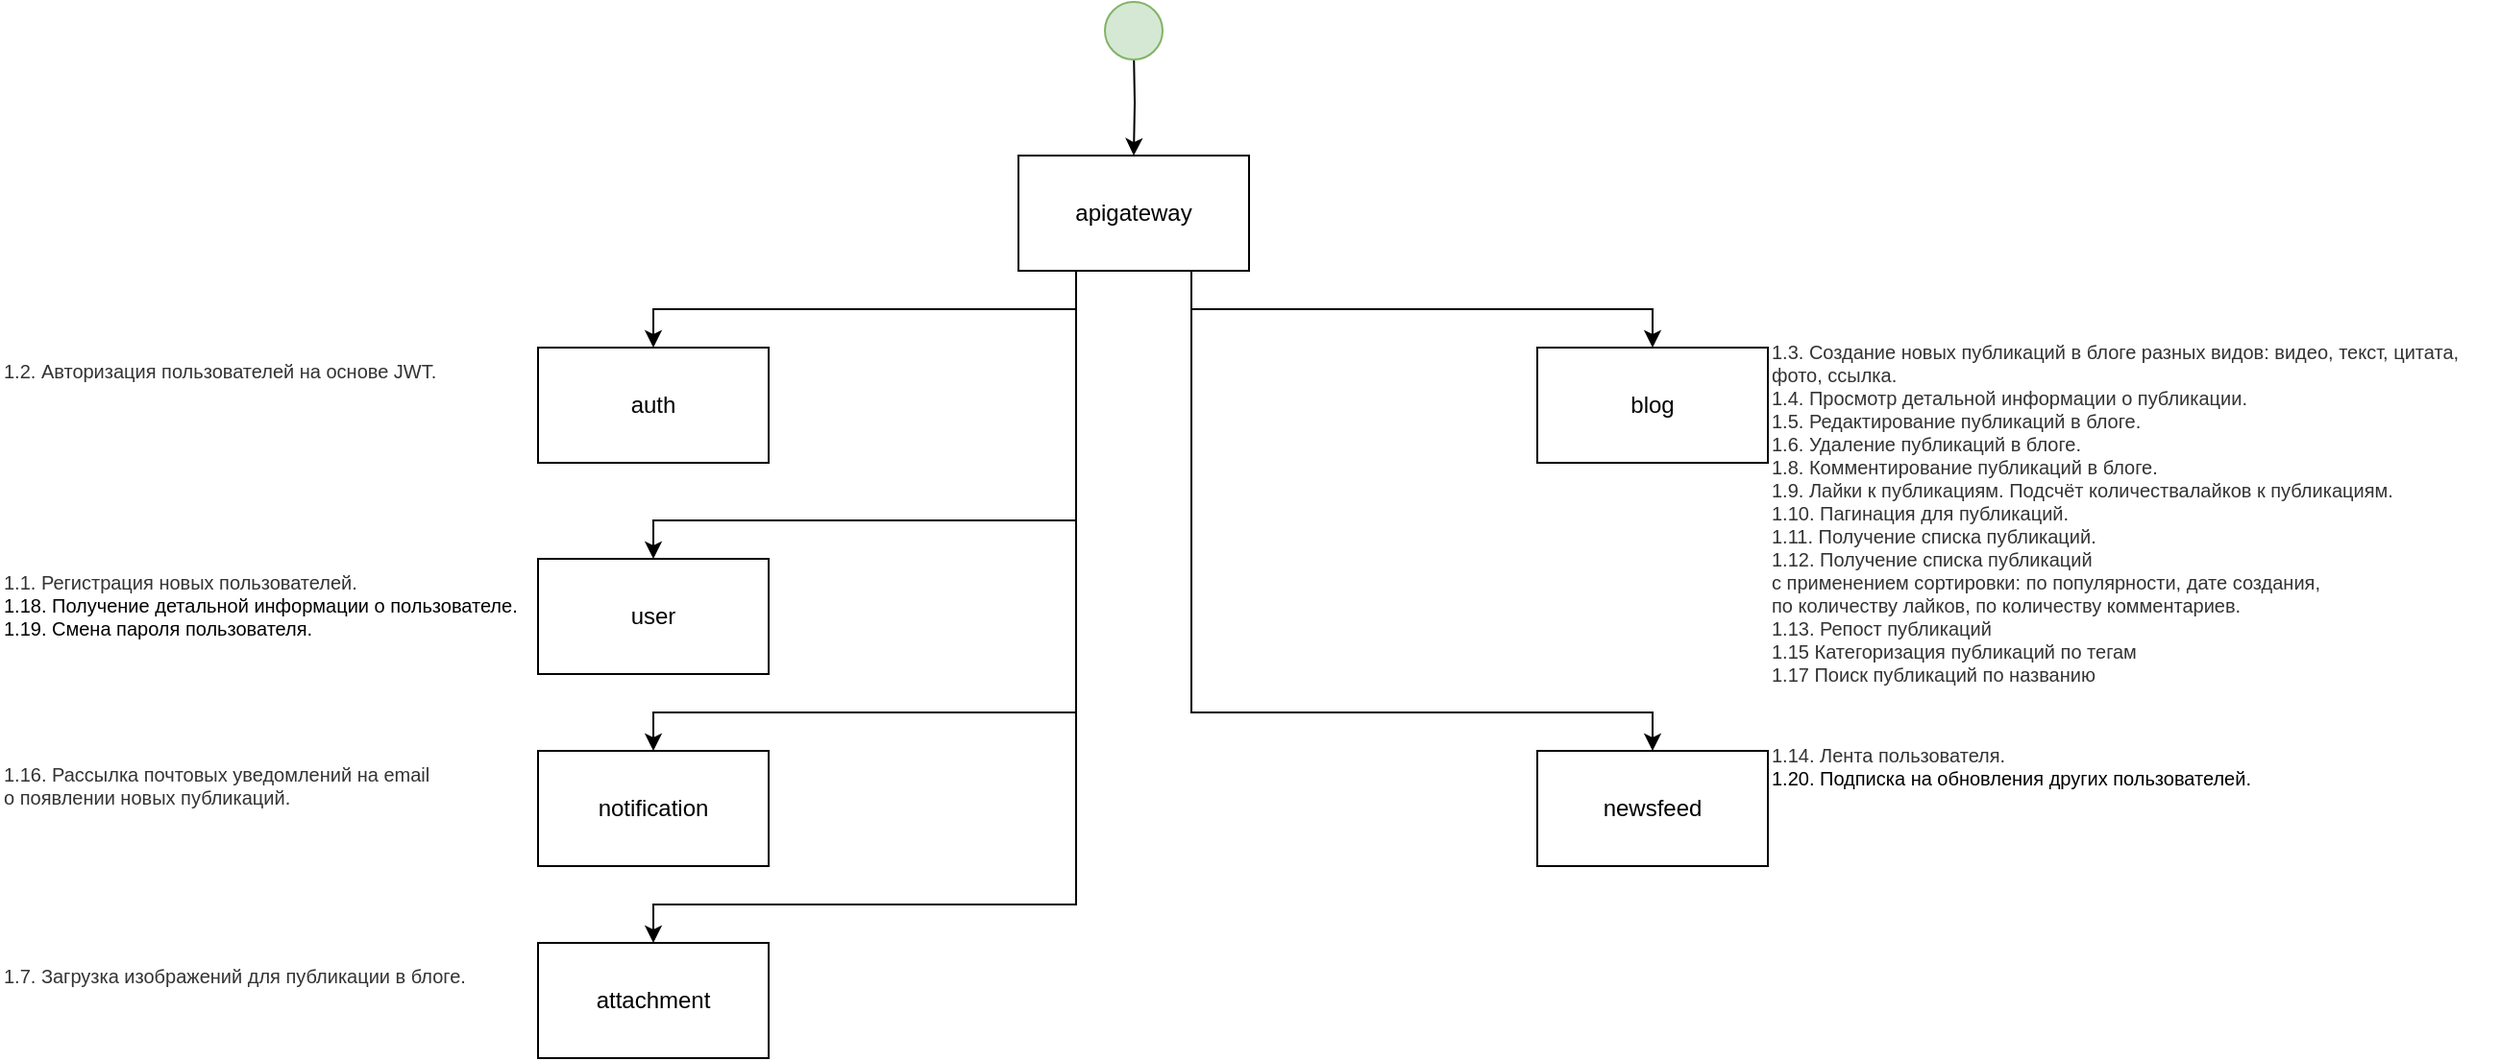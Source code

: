 <mxfile version="22.1.11" type="device">
  <diagram name="Страница — 1" id="tRLez7SjLqnH3kQzTbfm">
    <mxGraphModel dx="1781" dy="552" grid="1" gridSize="10" guides="1" tooltips="1" connect="1" arrows="1" fold="1" page="1" pageScale="1" pageWidth="827" pageHeight="1169" math="0" shadow="0">
      <root>
        <mxCell id="0" />
        <mxCell id="1" parent="0" />
        <mxCell id="HuvVQZ5kFWYTrd5McOmi-1" value="auth" style="rounded=0;whiteSpace=wrap;html=1;" vertex="1" parent="1">
          <mxGeometry x="100" y="200" width="120" height="60" as="geometry" />
        </mxCell>
        <mxCell id="HuvVQZ5kFWYTrd5McOmi-6" style="edgeStyle=orthogonalEdgeStyle;rounded=0;orthogonalLoop=1;jettySize=auto;html=1;exitX=0.25;exitY=1;exitDx=0;exitDy=0;entryX=0.5;entryY=0;entryDx=0;entryDy=0;" edge="1" parent="1" source="HuvVQZ5kFWYTrd5McOmi-2" target="HuvVQZ5kFWYTrd5McOmi-1">
          <mxGeometry relative="1" as="geometry">
            <Array as="points">
              <mxPoint x="380" y="180" />
              <mxPoint x="160" y="180" />
            </Array>
          </mxGeometry>
        </mxCell>
        <mxCell id="HuvVQZ5kFWYTrd5McOmi-11" style="edgeStyle=orthogonalEdgeStyle;rounded=0;orthogonalLoop=1;jettySize=auto;html=1;exitX=0.75;exitY=1;exitDx=0;exitDy=0;entryX=0.5;entryY=0;entryDx=0;entryDy=0;" edge="1" parent="1" source="HuvVQZ5kFWYTrd5McOmi-2" target="HuvVQZ5kFWYTrd5McOmi-10">
          <mxGeometry relative="1" as="geometry" />
        </mxCell>
        <mxCell id="HuvVQZ5kFWYTrd5McOmi-12" style="edgeStyle=orthogonalEdgeStyle;rounded=0;orthogonalLoop=1;jettySize=auto;html=1;exitX=0.25;exitY=1;exitDx=0;exitDy=0;entryX=0.5;entryY=0;entryDx=0;entryDy=0;" edge="1" parent="1" source="HuvVQZ5kFWYTrd5McOmi-2" target="HuvVQZ5kFWYTrd5McOmi-3">
          <mxGeometry relative="1" as="geometry">
            <mxPoint x="290" y="280" as="targetPoint" />
            <Array as="points">
              <mxPoint x="380" y="290" />
              <mxPoint x="160" y="290" />
            </Array>
          </mxGeometry>
        </mxCell>
        <mxCell id="HuvVQZ5kFWYTrd5McOmi-14" style="edgeStyle=orthogonalEdgeStyle;rounded=0;orthogonalLoop=1;jettySize=auto;html=1;entryX=0.5;entryY=0;entryDx=0;entryDy=0;" edge="1" parent="1" source="HuvVQZ5kFWYTrd5McOmi-2" target="HuvVQZ5kFWYTrd5McOmi-13">
          <mxGeometry relative="1" as="geometry">
            <Array as="points">
              <mxPoint x="380" y="390" />
              <mxPoint x="160" y="390" />
            </Array>
          </mxGeometry>
        </mxCell>
        <mxCell id="HuvVQZ5kFWYTrd5McOmi-23" style="edgeStyle=orthogonalEdgeStyle;rounded=0;orthogonalLoop=1;jettySize=auto;html=1;entryX=0.5;entryY=0;entryDx=0;entryDy=0;" edge="1" parent="1" source="HuvVQZ5kFWYTrd5McOmi-2" target="HuvVQZ5kFWYTrd5McOmi-18">
          <mxGeometry relative="1" as="geometry">
            <Array as="points">
              <mxPoint x="380" y="490" />
              <mxPoint x="160" y="490" />
            </Array>
          </mxGeometry>
        </mxCell>
        <mxCell id="HuvVQZ5kFWYTrd5McOmi-24" style="edgeStyle=orthogonalEdgeStyle;rounded=0;orthogonalLoop=1;jettySize=auto;html=1;" edge="1" parent="1" source="HuvVQZ5kFWYTrd5McOmi-2" target="HuvVQZ5kFWYTrd5McOmi-19">
          <mxGeometry relative="1" as="geometry">
            <Array as="points">
              <mxPoint x="440" y="390" />
              <mxPoint x="680" y="390" />
            </Array>
          </mxGeometry>
        </mxCell>
        <mxCell id="HuvVQZ5kFWYTrd5McOmi-2" value="apigateway" style="rounded=0;whiteSpace=wrap;html=1;" vertex="1" parent="1">
          <mxGeometry x="350" y="100" width="120" height="60" as="geometry" />
        </mxCell>
        <mxCell id="HuvVQZ5kFWYTrd5McOmi-3" value="user" style="rounded=0;whiteSpace=wrap;html=1;" vertex="1" parent="1">
          <mxGeometry x="100" y="310" width="120" height="60" as="geometry" />
        </mxCell>
        <mxCell id="HuvVQZ5kFWYTrd5McOmi-5" style="edgeStyle=orthogonalEdgeStyle;rounded=0;orthogonalLoop=1;jettySize=auto;html=1;entryX=0.5;entryY=0;entryDx=0;entryDy=0;" edge="1" parent="1" target="HuvVQZ5kFWYTrd5McOmi-2">
          <mxGeometry relative="1" as="geometry">
            <mxPoint x="410" y="44" as="sourcePoint" />
          </mxGeometry>
        </mxCell>
        <mxCell id="HuvVQZ5kFWYTrd5McOmi-8" value="" style="ellipse;whiteSpace=wrap;html=1;aspect=fixed;fillColor=#d5e8d4;strokeColor=#82b366;" vertex="1" parent="1">
          <mxGeometry x="395" y="20" width="30" height="30" as="geometry" />
        </mxCell>
        <mxCell id="HuvVQZ5kFWYTrd5McOmi-10" value="blog" style="rounded=0;whiteSpace=wrap;html=1;" vertex="1" parent="1">
          <mxGeometry x="620" y="200" width="120" height="60" as="geometry" />
        </mxCell>
        <mxCell id="HuvVQZ5kFWYTrd5McOmi-13" value="notification" style="rounded=0;whiteSpace=wrap;html=1;" vertex="1" parent="1">
          <mxGeometry x="100" y="410" width="120" height="60" as="geometry" />
        </mxCell>
        <mxCell id="HuvVQZ5kFWYTrd5McOmi-15" value="&lt;span style=&quot;font-size: 10px; font-family: Arial, sans-serif; color: rgb(51, 51, 51); background: white;&quot;&gt;1.2. Авторизация пользователей на&amp;nbsp;основе JWT.&lt;/span&gt;" style="text;whiteSpace=wrap;html=1;fontSize=10;align=left;" vertex="1" parent="1">
          <mxGeometry x="-180" y="200" width="230" height="30" as="geometry" />
        </mxCell>
        <mxCell id="HuvVQZ5kFWYTrd5McOmi-16" value="&lt;span style=&quot;font-size: 10px; font-family: Arial, sans-serif; color: rgb(51, 51, 51); background: white;&quot;&gt;1.1. Регистрация новых пользователей.&lt;/span&gt;&lt;br&gt;1.18. Получение детальной информации о&amp;nbsp;пользователе.&lt;br style=&quot;box-sizing: inherit; font-variant-ligatures: none; font-variant-caps: normal; orphans: 2; widows: 2; -webkit-text-stroke-width: 0px; text-decoration-thickness: initial; text-decoration-style: initial; text-decoration-color: initial; word-spacing: 0px; font-size: 10px;&quot;&gt;1.19. Смена пароля пользователя." style="text;whiteSpace=wrap;html=1;fontSize=10;align=left;" vertex="1" parent="1">
          <mxGeometry x="-180" y="310" width="280" height="80" as="geometry" />
        </mxCell>
        <mxCell id="HuvVQZ5kFWYTrd5McOmi-17" value="&lt;div style=&quot;&quot;&gt;&lt;span style=&quot;background-color: white; color: rgb(51, 51, 51); font-family: Arial, sans-serif;&quot;&gt;1.16. Рассылка почтовых уведомлений на&amp;nbsp;email о&amp;nbsp;появлении новых публикаций.&lt;/span&gt;&lt;/div&gt;" style="text;whiteSpace=wrap;html=1;fontSize=10;align=left;" vertex="1" parent="1">
          <mxGeometry x="-180" y="410" width="280" height="40" as="geometry" />
        </mxCell>
        <mxCell id="HuvVQZ5kFWYTrd5McOmi-18" value="attachment" style="rounded=0;whiteSpace=wrap;html=1;" vertex="1" parent="1">
          <mxGeometry x="100" y="510" width="120" height="60" as="geometry" />
        </mxCell>
        <mxCell id="HuvVQZ5kFWYTrd5McOmi-19" value="newsfeed" style="rounded=0;whiteSpace=wrap;html=1;" vertex="1" parent="1">
          <mxGeometry x="620" y="410" width="120" height="60" as="geometry" />
        </mxCell>
        <mxCell id="HuvVQZ5kFWYTrd5McOmi-26" value="&lt;span style=&quot;font-size: 10px; font-family: Arial, sans-serif; color: rgb(51, 51, 51); background: white;&quot;&gt;1.7. Загрузка изображений для публикации в&amp;nbsp;блоге.&lt;/span&gt;&lt;br style=&quot;box-sizing: inherit; font-variant-ligatures: none; font-variant-caps: normal; orphans: 2; text-align: start; widows: 2; -webkit-text-stroke-width: 0px; text-decoration-thickness: initial; text-decoration-style: initial; text-decoration-color: initial; word-spacing: 0px; font-size: 10px;&quot;&gt;&#xa;&lt;br style=&quot;font-size: 10px;&quot;&gt;" style="text;whiteSpace=wrap;html=1;fontSize=10;" vertex="1" parent="1">
          <mxGeometry x="-180" y="515" width="250" height="50" as="geometry" />
        </mxCell>
        <mxCell id="HuvVQZ5kFWYTrd5McOmi-27" value="&lt;p class=&quot;MsoNormal&quot; style=&quot;font-size: 10px;&quot;&gt;&lt;span style=&quot;font-family: Arial, sans-serif; color: rgb(51, 51, 51); background: white; font-size: 10px;&quot;&gt;1.3. Создание новых публикаций в&amp;nbsp;блоге разных видов: видео, текст, цитата, фото, ссылка.&lt;/span&gt;&lt;span style=&quot;font-family: Arial, sans-serif; color: rgb(51, 51, 51); font-size: 10px;&quot;&gt;&lt;br&gt;&lt;span style=&quot;background: white; font-size: 10px;&quot;&gt;&lt;span style=&quot;font-variant-ligatures: none; font-variant-caps: normal; orphans: 2; text-align: start; widows: 2; -webkit-text-stroke-width: 0px; text-decoration-thickness: initial; text-decoration-style: initial; text-decoration-color: initial; float: none; word-spacing: 0px; font-size: 10px;&quot;&gt;1.4. Просмотр детальной информации о&amp;nbsp;публикации.&lt;/span&gt;&lt;/span&gt;&lt;br&gt;&lt;span style=&quot;background: white; font-size: 10px;&quot;&gt;&lt;span style=&quot;font-variant-ligatures: none; font-variant-caps: normal; orphans: 2; text-align: start; widows: 2; -webkit-text-stroke-width: 0px; text-decoration-thickness: initial; text-decoration-style: initial; text-decoration-color: initial; float: none; word-spacing: 0px; font-size: 10px;&quot;&gt;1.5. Редактирование публикаций в&amp;nbsp;блоге.&lt;/span&gt;&lt;/span&gt;&lt;br&gt;&lt;span style=&quot;background: white; font-size: 10px;&quot;&gt;&lt;span style=&quot;font-variant-ligatures: none; font-variant-caps: normal; orphans: 2; text-align: start; widows: 2; -webkit-text-stroke-width: 0px; text-decoration-thickness: initial; text-decoration-style: initial; text-decoration-color: initial; float: none; word-spacing: 0px; font-size: 10px;&quot;&gt;1.6. Удаление публикаций в&amp;nbsp;блоге.&lt;/span&gt;&lt;/span&gt;&lt;br&gt;&lt;span style=&quot;background: white; font-size: 10px;&quot;&gt;&lt;span style=&quot;font-variant-ligatures: none; font-variant-caps: normal; orphans: 2; text-align: start; widows: 2; -webkit-text-stroke-width: 0px; text-decoration-thickness: initial; text-decoration-style: initial; text-decoration-color: initial; float: none; word-spacing: 0px; font-size: 10px;&quot;&gt;1.8. Комментирование публикаций в&amp;nbsp;блоге.&lt;/span&gt;&lt;/span&gt;&lt;br&gt;&lt;span style=&quot;background: white; font-size: 10px;&quot;&gt;&lt;span style=&quot;font-variant-ligatures: none; font-variant-caps: normal; orphans: 2; text-align: start; widows: 2; -webkit-text-stroke-width: 0px; text-decoration-thickness: initial; text-decoration-style: initial; text-decoration-color: initial; float: none; word-spacing: 0px; font-size: 10px;&quot;&gt;1.9. Лайки к&amp;nbsp;публикациям. Подсчёт количествалайков к&amp;nbsp;публикациям.&lt;/span&gt;&lt;/span&gt;&lt;br&gt;&lt;span style=&quot;background: white; font-size: 10px;&quot;&gt;&lt;span style=&quot;font-variant-ligatures: none; font-variant-caps: normal; orphans: 2; text-align: start; widows: 2; -webkit-text-stroke-width: 0px; text-decoration-thickness: initial; text-decoration-style: initial; text-decoration-color: initial; float: none; word-spacing: 0px; font-size: 10px;&quot;&gt;1.10. Пагинация для публикаций.&lt;/span&gt;&lt;/span&gt;&lt;br&gt;&lt;span style=&quot;background: white; font-size: 10px;&quot;&gt;&lt;span style=&quot;font-variant-ligatures: none; font-variant-caps: normal; orphans: 2; text-align: start; widows: 2; -webkit-text-stroke-width: 0px; text-decoration-thickness: initial; text-decoration-style: initial; text-decoration-color: initial; float: none; word-spacing: 0px; font-size: 10px;&quot;&gt;1.11. Получение списка публикаций.&lt;/span&gt;&lt;/span&gt;&lt;br&gt;&lt;span style=&quot;background: white; font-size: 10px;&quot;&gt;&lt;span style=&quot;font-variant-ligatures: none; font-variant-caps: normal; orphans: 2; text-align: start; widows: 2; -webkit-text-stroke-width: 0px; text-decoration-thickness: initial; text-decoration-style: initial; text-decoration-color: initial; float: none; word-spacing: 0px; font-size: 10px;&quot;&gt;1.12. Получение списка публикаций&lt;br&gt;с&amp;nbsp;применением сортировки: по&amp;nbsp;популярности, дате создания,&lt;br&gt;по&amp;nbsp;количеству лайков, по&amp;nbsp;количеству комментариев.&lt;br&gt;1.13. Репост публикаций&lt;br&gt;1.15 Категоризация публикаций по тегам&lt;br&gt;1.17 Поиск публикаций по названию&lt;/span&gt;&lt;/span&gt;&lt;/span&gt;&lt;/p&gt;" style="text;whiteSpace=wrap;html=1;fontSize=10;" vertex="1" parent="1">
          <mxGeometry x="740" y="180" width="380" height="210" as="geometry" />
        </mxCell>
        <mxCell id="HuvVQZ5kFWYTrd5McOmi-29" value="&lt;span style=&quot;font-size: 10px; font-family: Arial, sans-serif; color: rgb(51, 51, 51); background: white;&quot;&gt;1.14. Лента пользователя.&lt;/span&gt;&lt;br&gt;1.20. Подписка на&amp;nbsp;обновления других пользователей." style="text;whiteSpace=wrap;html=1;fontSize=10;" vertex="1" parent="1">
          <mxGeometry x="740" y="400" width="340" height="40" as="geometry" />
        </mxCell>
      </root>
    </mxGraphModel>
  </diagram>
</mxfile>
